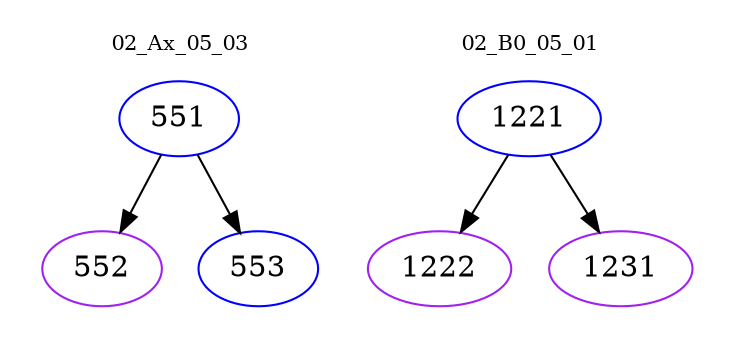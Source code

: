 digraph{
subgraph cluster_0 {
color = white
label = "02_Ax_05_03";
fontsize=10;
T0_551 [label="551", color="blue"]
T0_551 -> T0_552 [color="black"]
T0_552 [label="552", color="purple"]
T0_551 -> T0_553 [color="black"]
T0_553 [label="553", color="blue"]
}
subgraph cluster_1 {
color = white
label = "02_B0_05_01";
fontsize=10;
T1_1221 [label="1221", color="blue"]
T1_1221 -> T1_1222 [color="black"]
T1_1222 [label="1222", color="purple"]
T1_1221 -> T1_1231 [color="black"]
T1_1231 [label="1231", color="purple"]
}
}
